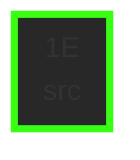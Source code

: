 flowchart TB
  classDef module fill:#f9f,stroke:#333,stroke-width:2px,color:#333,font-weight:bold;
  classDef file fill:#D1C4E9,stroke:#666,stroke-width:1px,color:#333;
  classDef doc fill:#D1C4E9,stroke:#666,stroke-width:1px,color:#333;
  classDef focusNode stroke:#007bff,stroke-width:3px;
  linkStyle default stroke:#CCCCCC,stroke-width:1px

  %% -- Nodes and Subgraphs --
  subgraph sg_1E ["1E<br>src"]
    style sg_1E fill:#282828,stroke:#39FF14,stroke-width:4px
  end

  %% -- Fallback Node Definitions --

  %% -- Dependencies --